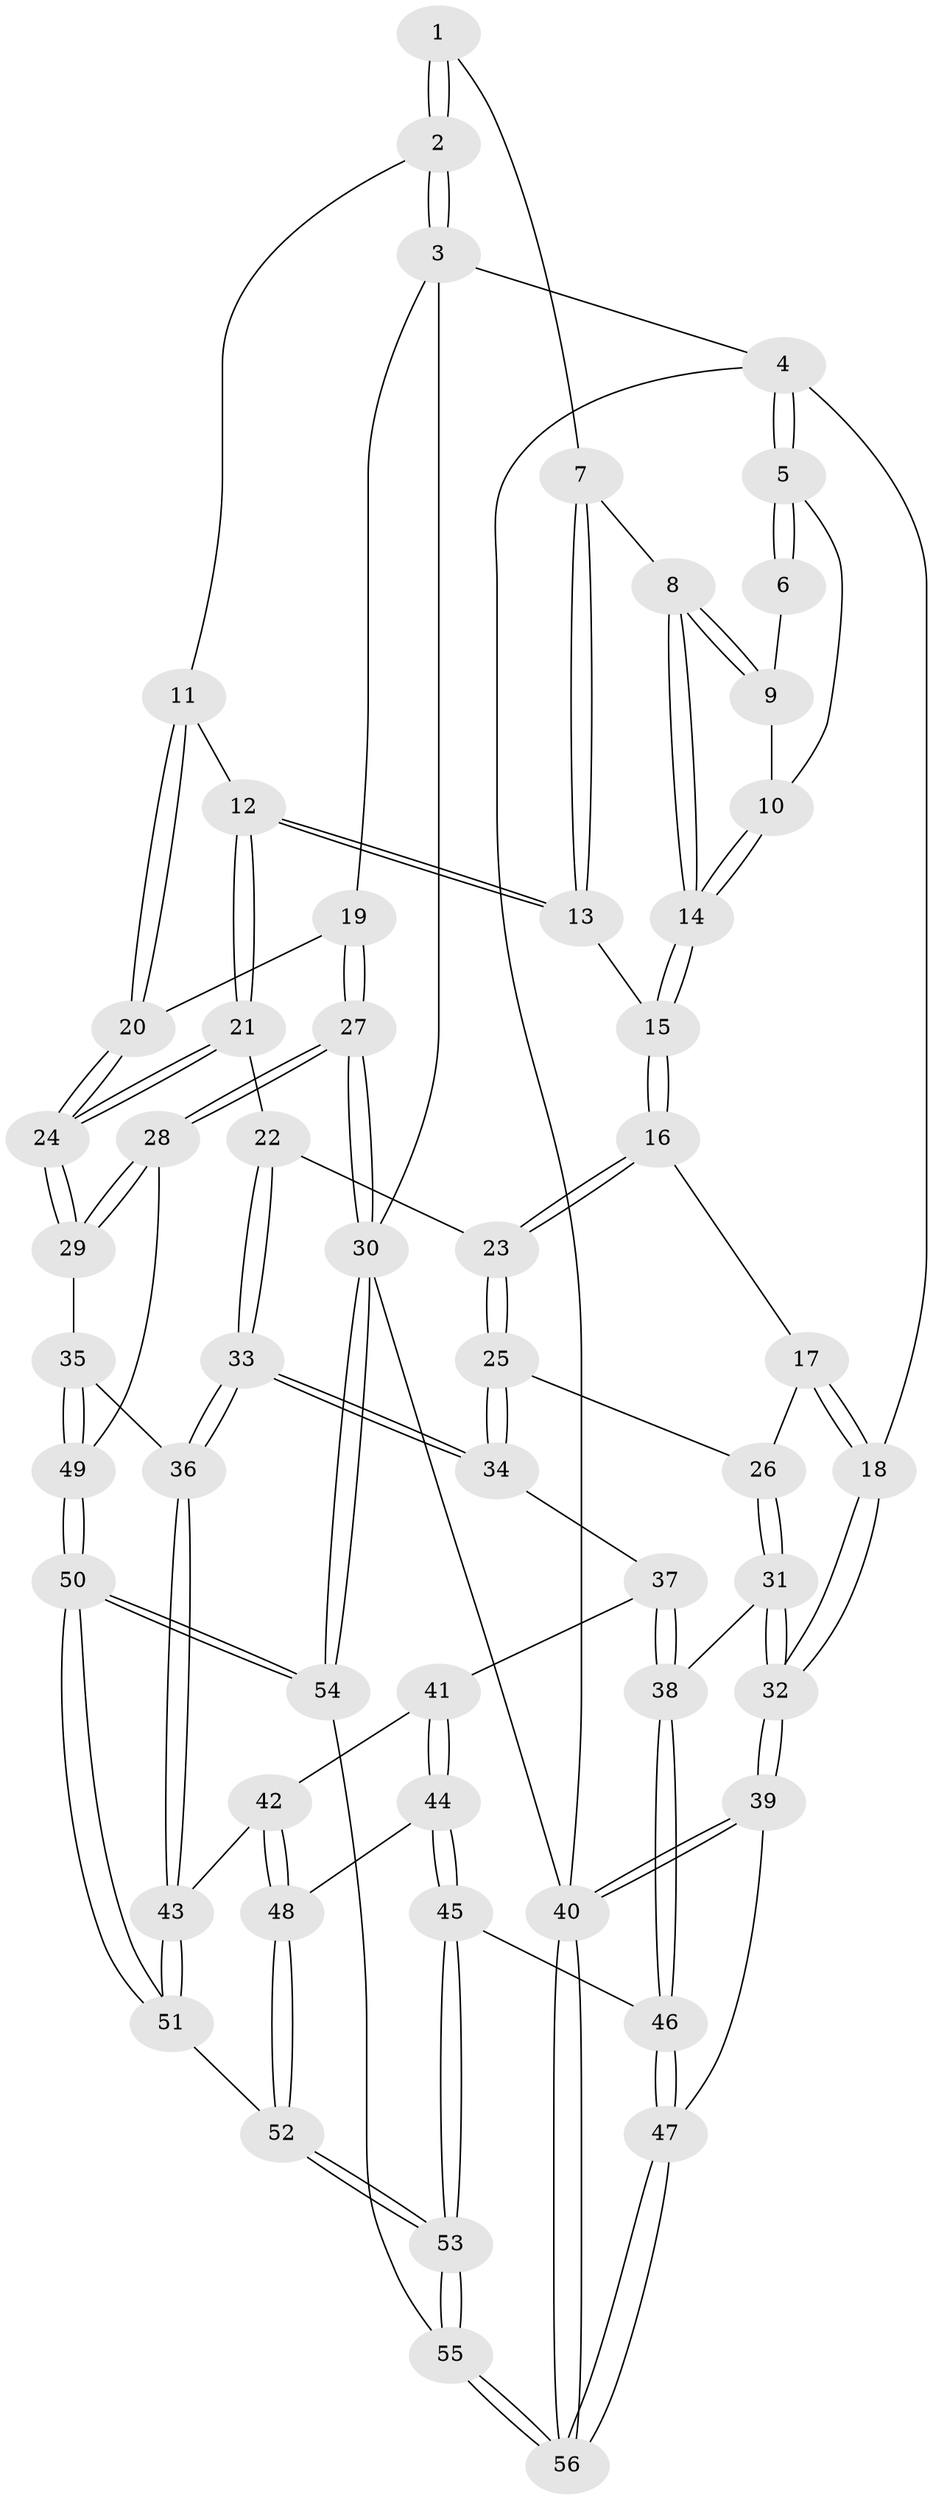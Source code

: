 // Generated by graph-tools (version 1.1) at 2025/16/03/09/25 04:16:54]
// undirected, 56 vertices, 137 edges
graph export_dot {
graph [start="1"]
  node [color=gray90,style=filled];
  1 [pos="+0.513898525053885+0"];
  2 [pos="+0.9027872747958483+0"];
  3 [pos="+1+0"];
  4 [pos="+0+0"];
  5 [pos="+0.01480244843722805+0"];
  6 [pos="+0.4207752039779557+0"];
  7 [pos="+0.4919699781047226+0"];
  8 [pos="+0.415980692473598+0.17072505644118272"];
  9 [pos="+0.39797033083144046+0.06305973004522487"];
  10 [pos="+0.2683066283497023+0.02630800205917311"];
  11 [pos="+0.6837543585519356+0.19451095447447062"];
  12 [pos="+0.5650853721594092+0.26622977601580833"];
  13 [pos="+0.5167256488656983+0.25593781207715577"];
  14 [pos="+0.41303680062894277+0.18731057376209065"];
  15 [pos="+0.4299786768915653+0.24470073712292023"];
  16 [pos="+0.2605638825736926+0.33766800232989397"];
  17 [pos="+0.2165415026774441+0.3373211936911104"];
  18 [pos="+0+0.24431834918172413"];
  19 [pos="+1+0.23870167726233946"];
  20 [pos="+0.8502420733368469+0.42860568195185844"];
  21 [pos="+0.5681949323665598+0.3060280322461811"];
  22 [pos="+0.5389555068557602+0.5180897350505445"];
  23 [pos="+0.359838407693364+0.46636289487546095"];
  24 [pos="+0.80564308012952+0.5451093680131265"];
  25 [pos="+0.34053349866401583+0.5894483497134826"];
  26 [pos="+0.24380530766286732+0.5868157764006131"];
  27 [pos="+1+0.7506041322426047"];
  28 [pos="+1+0.7485240797835071"];
  29 [pos="+0.7970417213516433+0.5962485298491284"];
  30 [pos="+1+1"];
  31 [pos="+0.21378933778472486+0.618828694511882"];
  32 [pos="+0+0.5810825162241597"];
  33 [pos="+0.5644261250554428+0.5774192644469881"];
  34 [pos="+0.3483161864209576+0.6000838164007732"];
  35 [pos="+0.7688020496767297+0.6125719024841003"];
  36 [pos="+0.5946997887471464+0.6167068177018157"];
  37 [pos="+0.35111077664201484+0.6524812791864066"];
  38 [pos="+0.23679073218604976+0.6788277726536087"];
  39 [pos="+0+0.6456123373082749"];
  40 [pos="+0+1"];
  41 [pos="+0.36102974801431054+0.6720501122342023"];
  42 [pos="+0.4732657473282437+0.7074607647709751"];
  43 [pos="+0.5534622652805209+0.685422915886703"];
  44 [pos="+0.31066562041430984+0.7709577056166388"];
  45 [pos="+0.23854815615301345+0.8109092081644669"];
  46 [pos="+0.22891967102577468+0.8061931440624078"];
  47 [pos="+0.10862471226202634+0.8099250950618163"];
  48 [pos="+0.4083039535615872+0.7818939650209406"];
  49 [pos="+0.7562588347537639+0.9115958568224254"];
  50 [pos="+0.668934824932475+1"];
  51 [pos="+0.5586519219831487+0.7479154161235076"];
  52 [pos="+0.4294933765472456+0.8688617649217193"];
  53 [pos="+0.3950864662712954+1"];
  54 [pos="+0.6532389929960977+1"];
  55 [pos="+0.40553309128977255+1"];
  56 [pos="+0.09144862305522111+1"];
  1 -- 2;
  1 -- 2;
  1 -- 7;
  2 -- 3;
  2 -- 3;
  2 -- 11;
  3 -- 4;
  3 -- 19;
  3 -- 30;
  4 -- 5;
  4 -- 5;
  4 -- 18;
  4 -- 40;
  5 -- 6;
  5 -- 6;
  5 -- 10;
  6 -- 9;
  7 -- 8;
  7 -- 13;
  7 -- 13;
  8 -- 9;
  8 -- 9;
  8 -- 14;
  8 -- 14;
  9 -- 10;
  10 -- 14;
  10 -- 14;
  11 -- 12;
  11 -- 20;
  11 -- 20;
  12 -- 13;
  12 -- 13;
  12 -- 21;
  12 -- 21;
  13 -- 15;
  14 -- 15;
  14 -- 15;
  15 -- 16;
  15 -- 16;
  16 -- 17;
  16 -- 23;
  16 -- 23;
  17 -- 18;
  17 -- 18;
  17 -- 26;
  18 -- 32;
  18 -- 32;
  19 -- 20;
  19 -- 27;
  19 -- 27;
  20 -- 24;
  20 -- 24;
  21 -- 22;
  21 -- 24;
  21 -- 24;
  22 -- 23;
  22 -- 33;
  22 -- 33;
  23 -- 25;
  23 -- 25;
  24 -- 29;
  24 -- 29;
  25 -- 26;
  25 -- 34;
  25 -- 34;
  26 -- 31;
  26 -- 31;
  27 -- 28;
  27 -- 28;
  27 -- 30;
  27 -- 30;
  28 -- 29;
  28 -- 29;
  28 -- 49;
  29 -- 35;
  30 -- 54;
  30 -- 54;
  30 -- 40;
  31 -- 32;
  31 -- 32;
  31 -- 38;
  32 -- 39;
  32 -- 39;
  33 -- 34;
  33 -- 34;
  33 -- 36;
  33 -- 36;
  34 -- 37;
  35 -- 36;
  35 -- 49;
  35 -- 49;
  36 -- 43;
  36 -- 43;
  37 -- 38;
  37 -- 38;
  37 -- 41;
  38 -- 46;
  38 -- 46;
  39 -- 40;
  39 -- 40;
  39 -- 47;
  40 -- 56;
  40 -- 56;
  41 -- 42;
  41 -- 44;
  41 -- 44;
  42 -- 43;
  42 -- 48;
  42 -- 48;
  43 -- 51;
  43 -- 51;
  44 -- 45;
  44 -- 45;
  44 -- 48;
  45 -- 46;
  45 -- 53;
  45 -- 53;
  46 -- 47;
  46 -- 47;
  47 -- 56;
  47 -- 56;
  48 -- 52;
  48 -- 52;
  49 -- 50;
  49 -- 50;
  50 -- 51;
  50 -- 51;
  50 -- 54;
  50 -- 54;
  51 -- 52;
  52 -- 53;
  52 -- 53;
  53 -- 55;
  53 -- 55;
  54 -- 55;
  55 -- 56;
  55 -- 56;
}
